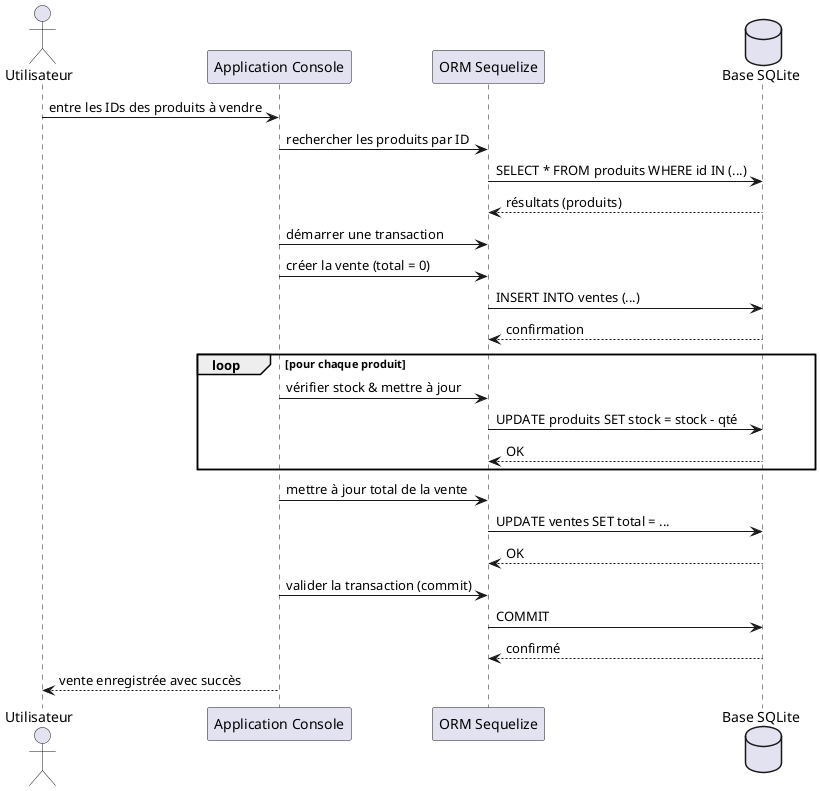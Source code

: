 @startuml VueProcessusVente

actor Utilisateur as U
participant "Application Console" as App
participant "ORM Sequelize" as ORM
database "Base SQLite" as DB

U -> App : entre les IDs des produits à vendre
App -> ORM : rechercher les produits par ID
ORM -> DB : SELECT * FROM produits WHERE id IN (...)
DB --> ORM : résultats (produits)

App -> ORM : démarrer une transaction
App -> ORM : créer la vente (total = 0)
ORM -> DB : INSERT INTO ventes (...)
DB --> ORM : confirmation

loop pour chaque produit
    App -> ORM : vérifier stock & mettre à jour
    ORM -> DB : UPDATE produits SET stock = stock - qté
    DB --> ORM : OK
end

App -> ORM : mettre à jour total de la vente
ORM -> DB : UPDATE ventes SET total = ...
DB --> ORM : OK

App -> ORM : valider la transaction (commit)
ORM -> DB : COMMIT
DB --> ORM : confirmé

App --> U : vente enregistrée avec succès

@enduml
